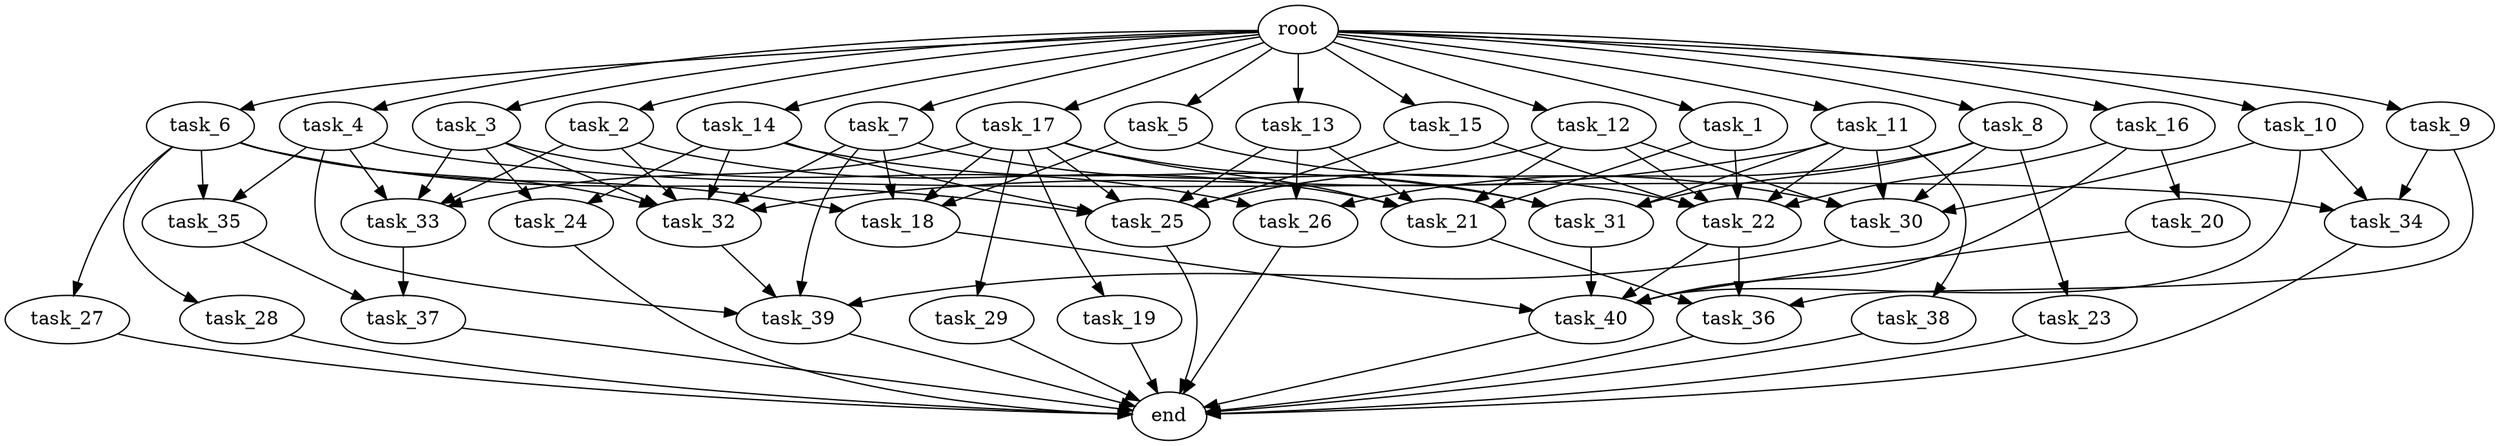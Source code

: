 digraph G {
  root [size="0.000000e+00"];
  task_1 [size="1.361879e+09"];
  task_2 [size="2.617531e+09"];
  task_3 [size="1.728438e+09"];
  task_4 [size="3.849562e+09"];
  task_5 [size="7.106146e+09"];
  task_6 [size="1.389789e+09"];
  task_7 [size="7.017788e+09"];
  task_8 [size="5.742603e+09"];
  task_9 [size="3.635437e+09"];
  task_10 [size="4.696266e+09"];
  task_11 [size="7.926258e+09"];
  task_12 [size="6.350928e+09"];
  task_13 [size="9.941429e+09"];
  task_14 [size="6.973165e+09"];
  task_15 [size="3.266989e+09"];
  task_16 [size="8.841412e+09"];
  task_17 [size="6.904105e+09"];
  task_18 [size="8.067789e+09"];
  task_19 [size="7.626639e+09"];
  task_20 [size="3.051450e+09"];
  task_21 [size="9.460425e+09"];
  task_22 [size="9.610350e+09"];
  task_23 [size="3.675418e+09"];
  task_24 [size="4.080659e+09"];
  task_25 [size="7.769951e+09"];
  task_26 [size="4.960882e+09"];
  task_27 [size="4.979473e+08"];
  task_28 [size="3.804914e+09"];
  task_29 [size="9.032278e+09"];
  task_30 [size="7.890069e+09"];
  task_31 [size="3.619508e+09"];
  task_32 [size="3.039985e+09"];
  task_33 [size="9.397503e+09"];
  task_34 [size="2.189479e+09"];
  task_35 [size="3.303733e+09"];
  task_36 [size="6.567692e+08"];
  task_37 [size="3.808791e+09"];
  task_38 [size="4.291945e+09"];
  task_39 [size="5.490182e+09"];
  task_40 [size="5.365055e+09"];
  end [size="0.000000e+00"];

  root -> task_1 [size="1.000000e-12"];
  root -> task_2 [size="1.000000e-12"];
  root -> task_3 [size="1.000000e-12"];
  root -> task_4 [size="1.000000e-12"];
  root -> task_5 [size="1.000000e-12"];
  root -> task_6 [size="1.000000e-12"];
  root -> task_7 [size="1.000000e-12"];
  root -> task_8 [size="1.000000e-12"];
  root -> task_9 [size="1.000000e-12"];
  root -> task_10 [size="1.000000e-12"];
  root -> task_11 [size="1.000000e-12"];
  root -> task_12 [size="1.000000e-12"];
  root -> task_13 [size="1.000000e-12"];
  root -> task_14 [size="1.000000e-12"];
  root -> task_15 [size="1.000000e-12"];
  root -> task_16 [size="1.000000e-12"];
  root -> task_17 [size="1.000000e-12"];
  task_1 -> task_21 [size="1.892085e+08"];
  task_1 -> task_22 [size="1.601725e+08"];
  task_2 -> task_21 [size="1.892085e+08"];
  task_2 -> task_32 [size="5.066642e+07"];
  task_2 -> task_33 [size="2.349376e+08"];
  task_3 -> task_24 [size="2.040330e+08"];
  task_3 -> task_26 [size="1.653627e+08"];
  task_3 -> task_32 [size="5.066642e+07"];
  task_3 -> task_33 [size="2.349376e+08"];
  task_4 -> task_33 [size="2.349376e+08"];
  task_4 -> task_34 [size="7.298264e+07"];
  task_4 -> task_35 [size="1.651867e+08"];
  task_4 -> task_39 [size="1.372545e+08"];
  task_5 -> task_18 [size="2.016947e+08"];
  task_5 -> task_30 [size="1.578014e+08"];
  task_6 -> task_18 [size="2.016947e+08"];
  task_6 -> task_25 [size="1.294992e+08"];
  task_6 -> task_27 [size="4.979473e+07"];
  task_6 -> task_28 [size="3.804914e+08"];
  task_6 -> task_32 [size="5.066642e+07"];
  task_6 -> task_35 [size="1.651867e+08"];
  task_7 -> task_18 [size="2.016947e+08"];
  task_7 -> task_22 [size="1.601725e+08"];
  task_7 -> task_32 [size="5.066642e+07"];
  task_7 -> task_39 [size="1.372545e+08"];
  task_8 -> task_23 [size="3.675418e+08"];
  task_8 -> task_26 [size="1.653627e+08"];
  task_8 -> task_30 [size="1.578014e+08"];
  task_8 -> task_31 [size="9.048771e+07"];
  task_9 -> task_34 [size="7.298264e+07"];
  task_9 -> task_36 [size="2.189231e+07"];
  task_10 -> task_30 [size="1.578014e+08"];
  task_10 -> task_34 [size="7.298264e+07"];
  task_10 -> task_40 [size="8.941759e+07"];
  task_11 -> task_22 [size="1.601725e+08"];
  task_11 -> task_30 [size="1.578014e+08"];
  task_11 -> task_31 [size="9.048771e+07"];
  task_11 -> task_32 [size="5.066642e+07"];
  task_11 -> task_38 [size="4.291945e+08"];
  task_12 -> task_21 [size="1.892085e+08"];
  task_12 -> task_22 [size="1.601725e+08"];
  task_12 -> task_25 [size="1.294992e+08"];
  task_12 -> task_30 [size="1.578014e+08"];
  task_13 -> task_21 [size="1.892085e+08"];
  task_13 -> task_25 [size="1.294992e+08"];
  task_13 -> task_26 [size="1.653627e+08"];
  task_14 -> task_24 [size="2.040330e+08"];
  task_14 -> task_25 [size="1.294992e+08"];
  task_14 -> task_31 [size="9.048771e+07"];
  task_14 -> task_32 [size="5.066642e+07"];
  task_15 -> task_22 [size="1.601725e+08"];
  task_15 -> task_25 [size="1.294992e+08"];
  task_16 -> task_20 [size="3.051450e+08"];
  task_16 -> task_22 [size="1.601725e+08"];
  task_16 -> task_40 [size="8.941759e+07"];
  task_17 -> task_18 [size="2.016947e+08"];
  task_17 -> task_19 [size="7.626639e+08"];
  task_17 -> task_21 [size="1.892085e+08"];
  task_17 -> task_25 [size="1.294992e+08"];
  task_17 -> task_29 [size="9.032278e+08"];
  task_17 -> task_31 [size="9.048771e+07"];
  task_17 -> task_33 [size="2.349376e+08"];
  task_18 -> task_40 [size="8.941759e+07"];
  task_19 -> end [size="1.000000e-12"];
  task_20 -> task_40 [size="8.941759e+07"];
  task_21 -> task_36 [size="2.189231e+07"];
  task_22 -> task_36 [size="2.189231e+07"];
  task_22 -> task_40 [size="8.941759e+07"];
  task_23 -> end [size="1.000000e-12"];
  task_24 -> end [size="1.000000e-12"];
  task_25 -> end [size="1.000000e-12"];
  task_26 -> end [size="1.000000e-12"];
  task_27 -> end [size="1.000000e-12"];
  task_28 -> end [size="1.000000e-12"];
  task_29 -> end [size="1.000000e-12"];
  task_30 -> task_39 [size="1.372545e+08"];
  task_31 -> task_40 [size="8.941759e+07"];
  task_32 -> task_39 [size="1.372545e+08"];
  task_33 -> task_37 [size="1.904396e+08"];
  task_34 -> end [size="1.000000e-12"];
  task_35 -> task_37 [size="1.904396e+08"];
  task_36 -> end [size="1.000000e-12"];
  task_37 -> end [size="1.000000e-12"];
  task_38 -> end [size="1.000000e-12"];
  task_39 -> end [size="1.000000e-12"];
  task_40 -> end [size="1.000000e-12"];
}
